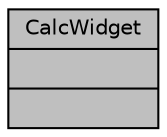 digraph "CalcWidget"
{
 // INTERACTIVE_SVG=YES
  bgcolor="transparent";
  edge [fontname="Helvetica",fontsize="10",labelfontname="Helvetica",labelfontsize="10"];
  node [fontname="Helvetica",fontsize="10",shape=record];
  Node1 [label="{CalcWidget\n||}",height=0.2,width=0.4,color="black", fillcolor="grey75", style="filled", fontcolor="black"];
}
